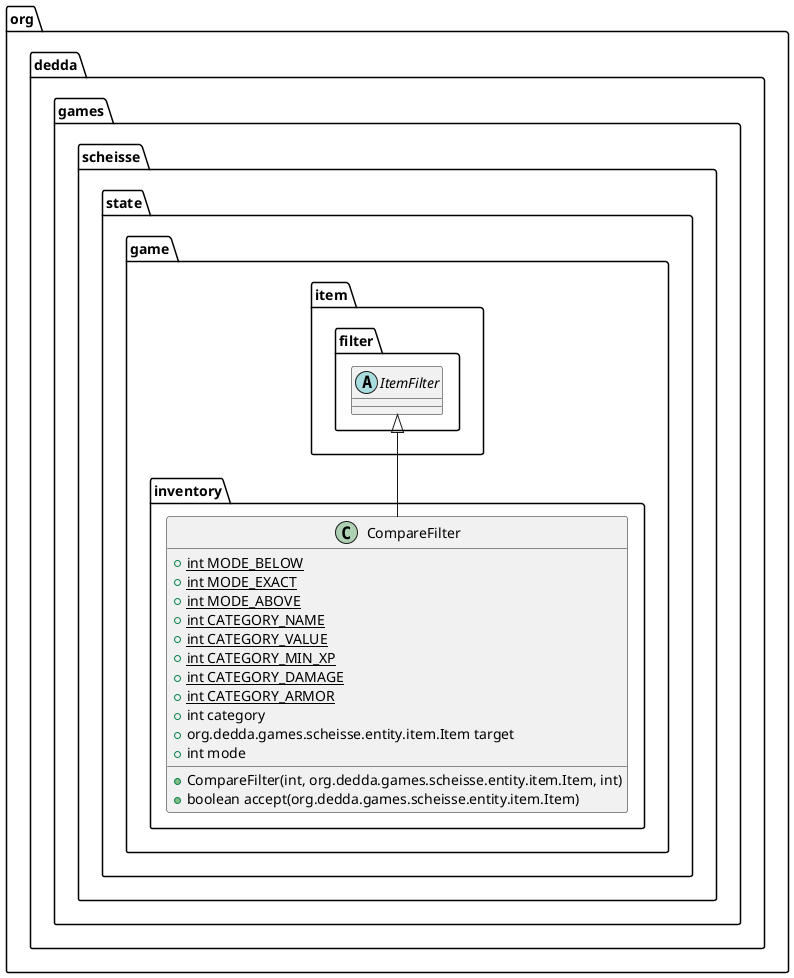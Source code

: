 @startuml
abstract class org.dedda.games.scheisse.state.game.item.filter.ItemFilter

class org.dedda.games.scheisse.state.game.inventory.CompareFilter{
    + {static} int MODE_BELOW
    + {static} int MODE_EXACT
    + {static} int MODE_ABOVE
    + {static} int CATEGORY_NAME
    + {static} int CATEGORY_VALUE
    + {static} int CATEGORY_MIN_XP
    + {static} int CATEGORY_DAMAGE
    + {static} int CATEGORY_ARMOR
    + int category
    + org.dedda.games.scheisse.entity.item.Item target
    + int mode
    + CompareFilter(int, org.dedda.games.scheisse.entity.item.Item, int)
    + boolean accept(org.dedda.games.scheisse.entity.item.Item)
}

org.dedda.games.scheisse.state.game.item.filter.ItemFilter <|-- org.dedda.games.scheisse.state.game.inventory.CompareFilter
@enduml